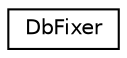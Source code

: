 digraph "Graphical Class Hierarchy"
{
 // LATEX_PDF_SIZE
  edge [fontname="Helvetica",fontsize="10",labelfontname="Helvetica",labelfontsize="10"];
  node [fontname="Helvetica",fontsize="10",shape=record];
  rankdir="LR";
  Node0 [label="DbFixer",height=0.2,width=0.4,color="black", fillcolor="white", style="filled",URL="$db/d1b/sqlite3_8c.html#dc/d66/structDbFixer",tooltip=" "];
}
